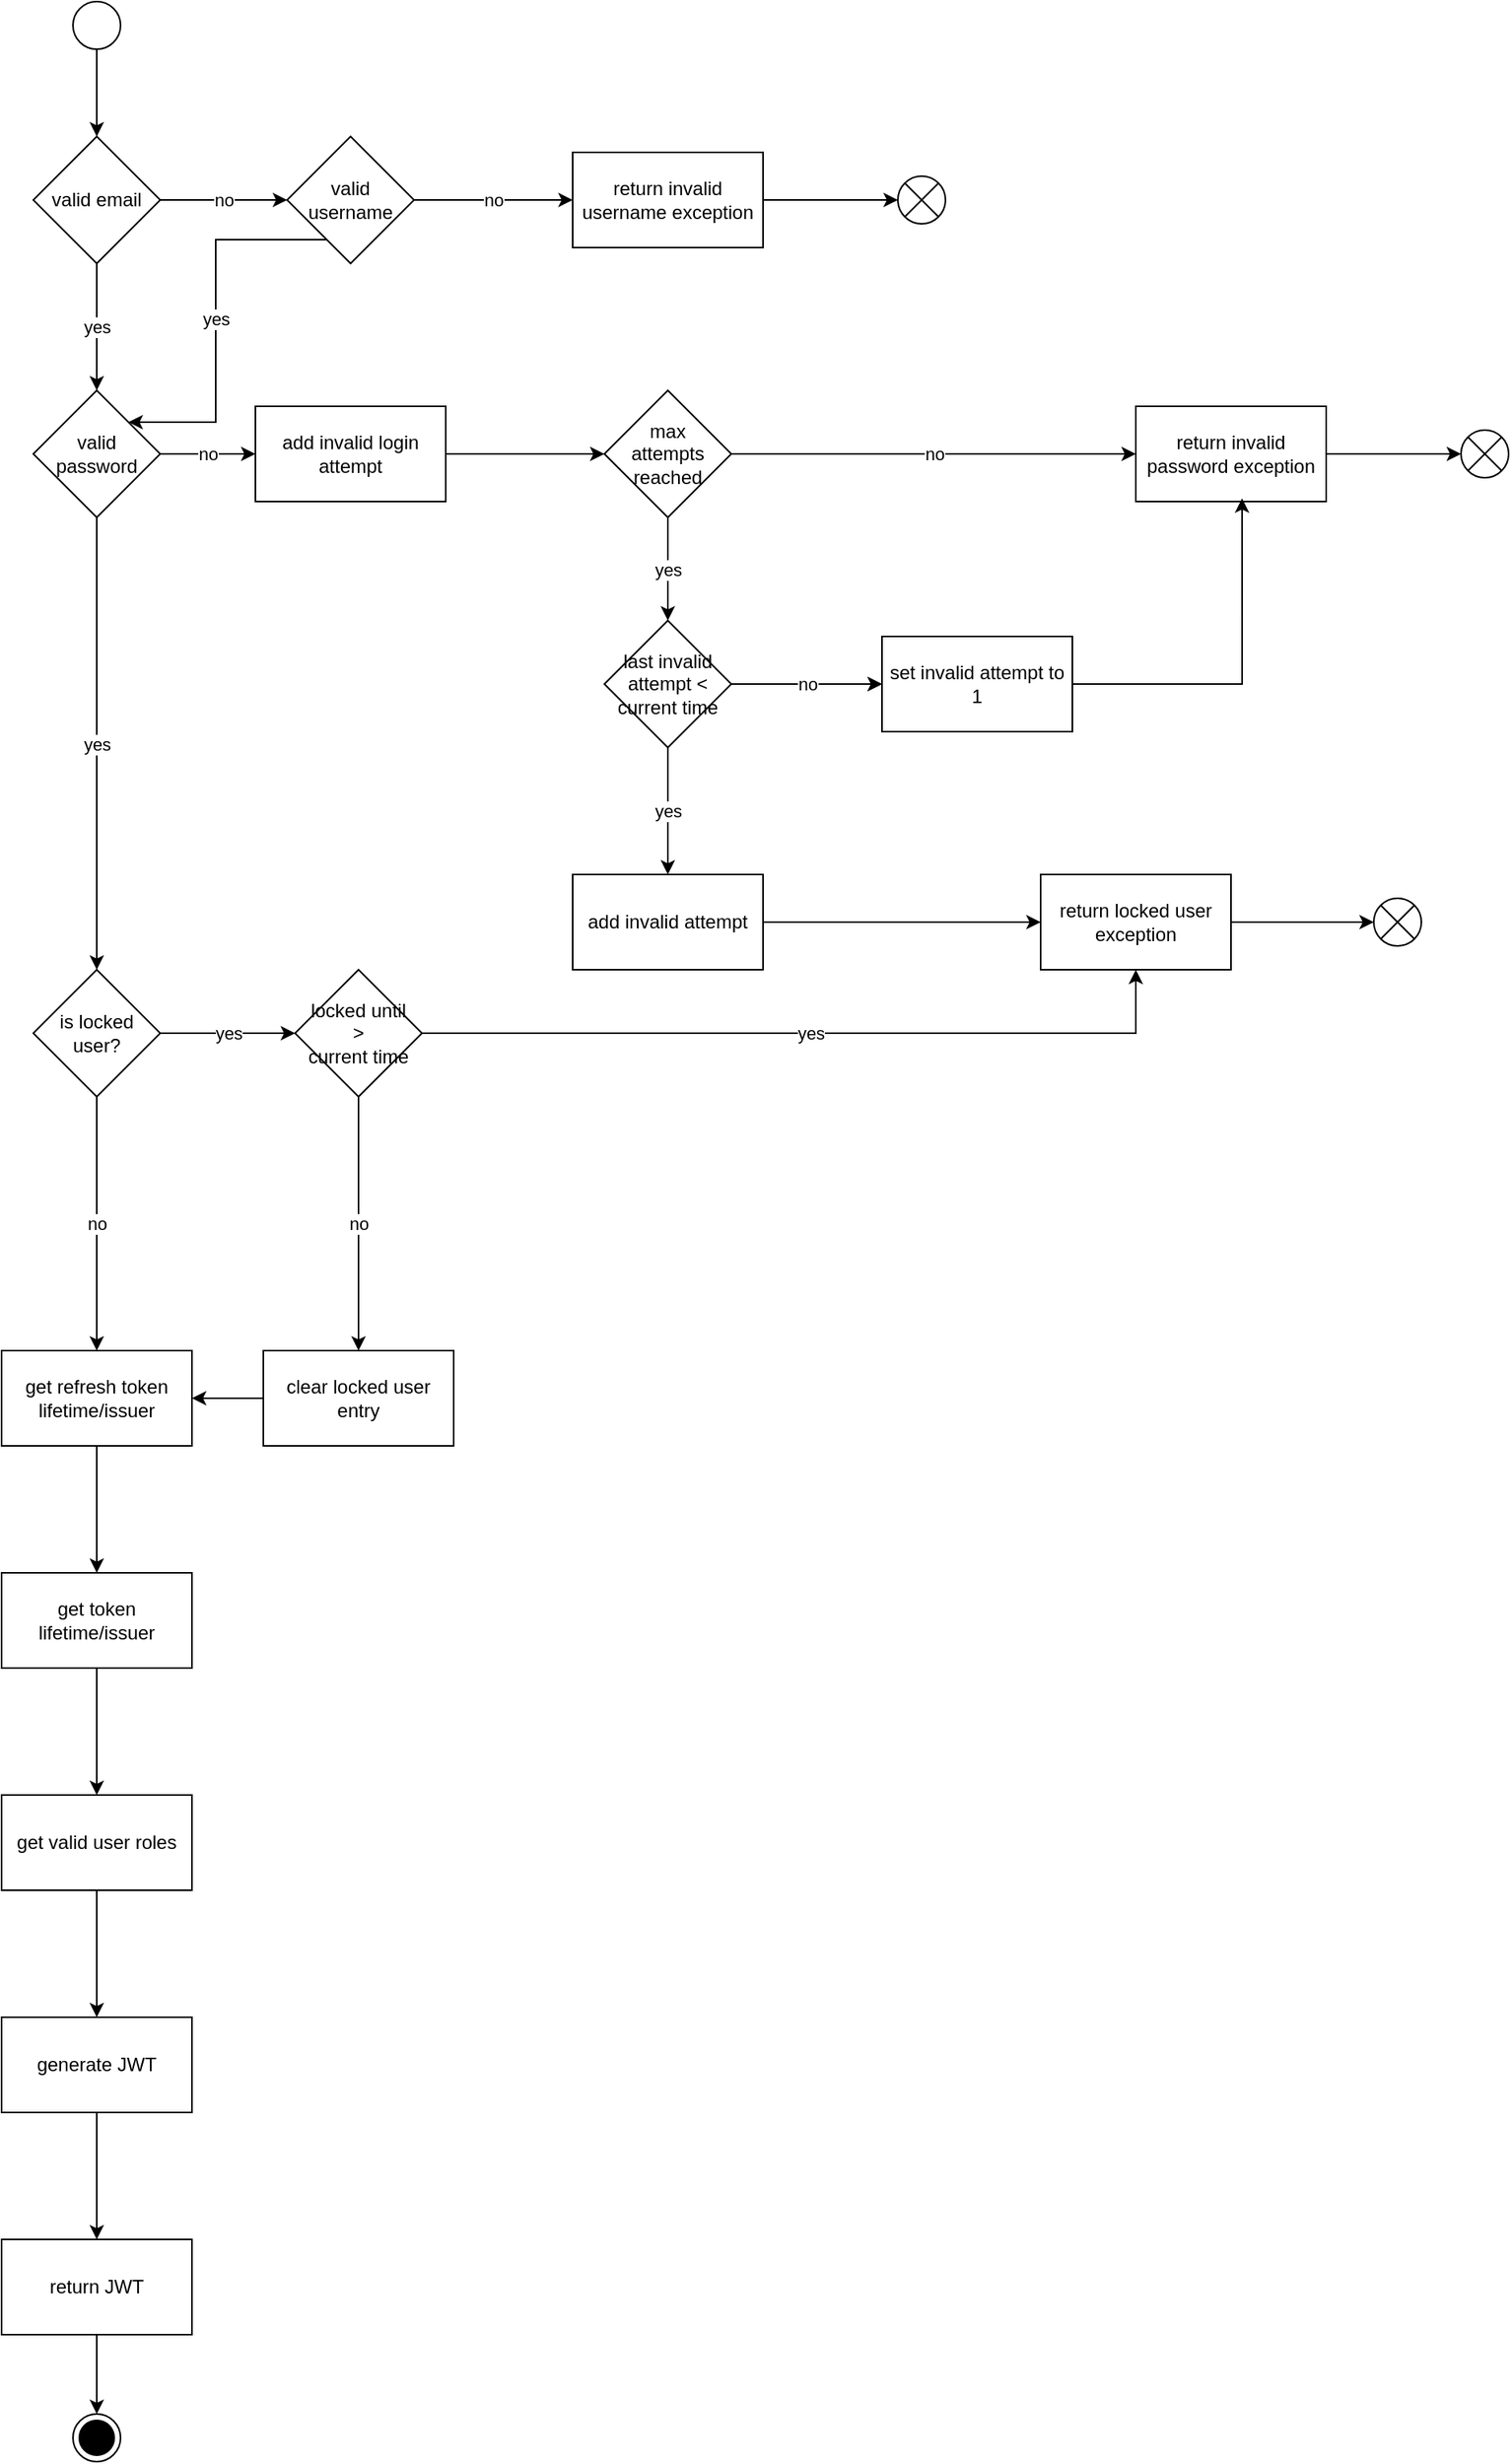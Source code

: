 <mxfile version="24.6.4" type="device">
  <diagram name="Strona-1" id="J1ISZEviyZz4iOXIpo2D">
    <mxGraphModel dx="1026" dy="1187" grid="1" gridSize="10" guides="1" tooltips="1" connect="1" arrows="1" fold="1" page="1" pageScale="1" pageWidth="827" pageHeight="1169" math="0" shadow="0">
      <root>
        <mxCell id="0" />
        <mxCell id="1" parent="0" />
        <mxCell id="pLa6Y8mXVvxl-ZxEXXsU-120" value="" style="edgeStyle=orthogonalEdgeStyle;rounded=0;orthogonalLoop=1;jettySize=auto;html=1;" parent="1" source="pLa6Y8mXVvxl-ZxEXXsU-91" target="pLa6Y8mXVvxl-ZxEXXsU-119" edge="1">
          <mxGeometry relative="1" as="geometry" />
        </mxCell>
        <mxCell id="pLa6Y8mXVvxl-ZxEXXsU-91" value="" style="ellipse;" parent="1" vertex="1">
          <mxGeometry x="1280" width="30" height="30" as="geometry" />
        </mxCell>
        <mxCell id="pLa6Y8mXVvxl-ZxEXXsU-122" value="yes" style="edgeStyle=orthogonalEdgeStyle;rounded=0;orthogonalLoop=1;jettySize=auto;html=1;" parent="1" source="pLa6Y8mXVvxl-ZxEXXsU-119" target="pLa6Y8mXVvxl-ZxEXXsU-121" edge="1">
          <mxGeometry relative="1" as="geometry" />
        </mxCell>
        <mxCell id="FIbqX_mPlSkz2lJm3bS1-3" value="no" style="edgeStyle=orthogonalEdgeStyle;rounded=0;orthogonalLoop=1;jettySize=auto;html=1;" edge="1" parent="1" source="pLa6Y8mXVvxl-ZxEXXsU-119" target="FIbqX_mPlSkz2lJm3bS1-2">
          <mxGeometry relative="1" as="geometry" />
        </mxCell>
        <mxCell id="pLa6Y8mXVvxl-ZxEXXsU-119" value="valid email" style="rhombus;whiteSpace=wrap;html=1;" parent="1" vertex="1">
          <mxGeometry x="1255" y="85" width="80" height="80" as="geometry" />
        </mxCell>
        <mxCell id="pLa6Y8mXVvxl-ZxEXXsU-126" value="no" style="edgeStyle=orthogonalEdgeStyle;rounded=0;orthogonalLoop=1;jettySize=auto;html=1;" parent="1" source="pLa6Y8mXVvxl-ZxEXXsU-121" target="pLa6Y8mXVvxl-ZxEXXsU-125" edge="1">
          <mxGeometry relative="1" as="geometry" />
        </mxCell>
        <mxCell id="pLa6Y8mXVvxl-ZxEXXsU-145" value="yes" style="edgeStyle=orthogonalEdgeStyle;rounded=0;orthogonalLoop=1;jettySize=auto;html=1;" parent="1" source="pLa6Y8mXVvxl-ZxEXXsU-121" target="pLa6Y8mXVvxl-ZxEXXsU-144" edge="1">
          <mxGeometry relative="1" as="geometry" />
        </mxCell>
        <mxCell id="pLa6Y8mXVvxl-ZxEXXsU-121" value="valid password" style="rhombus;whiteSpace=wrap;html=1;" parent="1" vertex="1">
          <mxGeometry x="1255" y="245" width="80" height="80" as="geometry" />
        </mxCell>
        <mxCell id="pLa6Y8mXVvxl-ZxEXXsU-134" value="" style="edgeStyle=orthogonalEdgeStyle;rounded=0;orthogonalLoop=1;jettySize=auto;html=1;" parent="1" source="pLa6Y8mXVvxl-ZxEXXsU-125" target="pLa6Y8mXVvxl-ZxEXXsU-133" edge="1">
          <mxGeometry relative="1" as="geometry" />
        </mxCell>
        <mxCell id="pLa6Y8mXVvxl-ZxEXXsU-125" value="add invalid login attempt" style="whiteSpace=wrap;html=1;" parent="1" vertex="1">
          <mxGeometry x="1395" y="255" width="120" height="60" as="geometry" />
        </mxCell>
        <mxCell id="pLa6Y8mXVvxl-ZxEXXsU-132" style="edgeStyle=orthogonalEdgeStyle;rounded=0;orthogonalLoop=1;jettySize=auto;html=1;entryX=0;entryY=0.5;entryDx=0;entryDy=0;" parent="1" source="pLa6Y8mXVvxl-ZxEXXsU-129" target="pLa6Y8mXVvxl-ZxEXXsU-131" edge="1">
          <mxGeometry relative="1" as="geometry" />
        </mxCell>
        <mxCell id="pLa6Y8mXVvxl-ZxEXXsU-129" value="return invalid username exception" style="whiteSpace=wrap;html=1;" parent="1" vertex="1">
          <mxGeometry x="1595" y="95" width="120" height="60" as="geometry" />
        </mxCell>
        <mxCell id="pLa6Y8mXVvxl-ZxEXXsU-131" value="" style="shape=sumEllipse;perimeter=ellipsePerimeter;html=1;backgroundOutline=1;" parent="1" vertex="1">
          <mxGeometry x="1800" y="110" width="30" height="30" as="geometry" />
        </mxCell>
        <mxCell id="pLa6Y8mXVvxl-ZxEXXsU-140" value="no" style="edgeStyle=orthogonalEdgeStyle;rounded=0;orthogonalLoop=1;jettySize=auto;html=1;" parent="1" source="pLa6Y8mXVvxl-ZxEXXsU-133" target="pLa6Y8mXVvxl-ZxEXXsU-139" edge="1">
          <mxGeometry relative="1" as="geometry" />
        </mxCell>
        <mxCell id="pLa6Y8mXVvxl-ZxEXXsU-196" value="yes" style="edgeStyle=orthogonalEdgeStyle;rounded=0;orthogonalLoop=1;jettySize=auto;html=1;" parent="1" source="pLa6Y8mXVvxl-ZxEXXsU-133" target="pLa6Y8mXVvxl-ZxEXXsU-195" edge="1">
          <mxGeometry relative="1" as="geometry" />
        </mxCell>
        <mxCell id="pLa6Y8mXVvxl-ZxEXXsU-133" value="max &lt;br&gt;attempts reached" style="rhombus;whiteSpace=wrap;html=1;" parent="1" vertex="1">
          <mxGeometry x="1615" y="245" width="80" height="80" as="geometry" />
        </mxCell>
        <mxCell id="pLa6Y8mXVvxl-ZxEXXsU-142" style="edgeStyle=orthogonalEdgeStyle;rounded=0;orthogonalLoop=1;jettySize=auto;html=1;entryX=0;entryY=0.5;entryDx=0;entryDy=0;" parent="1" source="pLa6Y8mXVvxl-ZxEXXsU-139" target="pLa6Y8mXVvxl-ZxEXXsU-141" edge="1">
          <mxGeometry relative="1" as="geometry" />
        </mxCell>
        <mxCell id="pLa6Y8mXVvxl-ZxEXXsU-139" value="return invalid password exception" style="whiteSpace=wrap;html=1;" parent="1" vertex="1">
          <mxGeometry x="1950" y="255" width="120" height="60" as="geometry" />
        </mxCell>
        <mxCell id="pLa6Y8mXVvxl-ZxEXXsU-141" value="" style="shape=sumEllipse;perimeter=ellipsePerimeter;html=1;backgroundOutline=1;" parent="1" vertex="1">
          <mxGeometry x="2155" y="270" width="30" height="30" as="geometry" />
        </mxCell>
        <mxCell id="pLa6Y8mXVvxl-ZxEXXsU-210" value="yes" style="edgeStyle=orthogonalEdgeStyle;rounded=0;orthogonalLoop=1;jettySize=auto;html=1;" parent="1" source="pLa6Y8mXVvxl-ZxEXXsU-144" target="pLa6Y8mXVvxl-ZxEXXsU-209" edge="1">
          <mxGeometry relative="1" as="geometry" />
        </mxCell>
        <mxCell id="pLa6Y8mXVvxl-ZxEXXsU-218" value="no" style="edgeStyle=orthogonalEdgeStyle;rounded=0;orthogonalLoop=1;jettySize=auto;html=1;entryX=0.5;entryY=0;entryDx=0;entryDy=0;" parent="1" source="pLa6Y8mXVvxl-ZxEXXsU-144" target="pLa6Y8mXVvxl-ZxEXXsU-180" edge="1">
          <mxGeometry relative="1" as="geometry" />
        </mxCell>
        <mxCell id="pLa6Y8mXVvxl-ZxEXXsU-144" value="is locked user?" style="rhombus;whiteSpace=wrap;html=1;" parent="1" vertex="1">
          <mxGeometry x="1255" y="610" width="80" height="80" as="geometry" />
        </mxCell>
        <mxCell id="pLa6Y8mXVvxl-ZxEXXsU-150" style="edgeStyle=orthogonalEdgeStyle;rounded=0;orthogonalLoop=1;jettySize=auto;html=1;entryX=0;entryY=0.5;entryDx=0;entryDy=0;" parent="1" source="pLa6Y8mXVvxl-ZxEXXsU-147" target="pLa6Y8mXVvxl-ZxEXXsU-149" edge="1">
          <mxGeometry relative="1" as="geometry" />
        </mxCell>
        <mxCell id="pLa6Y8mXVvxl-ZxEXXsU-147" value="return locked user exception" style="whiteSpace=wrap;html=1;" parent="1" vertex="1">
          <mxGeometry x="1890" y="550" width="120" height="60" as="geometry" />
        </mxCell>
        <mxCell id="pLa6Y8mXVvxl-ZxEXXsU-149" value="" style="shape=sumEllipse;perimeter=ellipsePerimeter;html=1;backgroundOutline=1;" parent="1" vertex="1">
          <mxGeometry x="2100" y="565" width="30" height="30" as="geometry" />
        </mxCell>
        <mxCell id="pLa6Y8mXVvxl-ZxEXXsU-175" style="edgeStyle=orthogonalEdgeStyle;rounded=0;orthogonalLoop=1;jettySize=auto;html=1;exitX=0.5;exitY=1;exitDx=0;exitDy=0;" parent="1" source="pLa6Y8mXVvxl-ZxEXXsU-144" target="pLa6Y8mXVvxl-ZxEXXsU-144" edge="1">
          <mxGeometry relative="1" as="geometry" />
        </mxCell>
        <mxCell id="pLa6Y8mXVvxl-ZxEXXsU-184" value="" style="edgeStyle=orthogonalEdgeStyle;rounded=0;orthogonalLoop=1;jettySize=auto;html=1;" parent="1" source="pLa6Y8mXVvxl-ZxEXXsU-180" target="pLa6Y8mXVvxl-ZxEXXsU-183" edge="1">
          <mxGeometry relative="1" as="geometry" />
        </mxCell>
        <mxCell id="pLa6Y8mXVvxl-ZxEXXsU-180" value="get refresh token lifetime/issuer" style="whiteSpace=wrap;html=1;" parent="1" vertex="1">
          <mxGeometry x="1235" y="850" width="120" height="60" as="geometry" />
        </mxCell>
        <mxCell id="pLa6Y8mXVvxl-ZxEXXsU-186" value="" style="edgeStyle=orthogonalEdgeStyle;rounded=0;orthogonalLoop=1;jettySize=auto;html=1;" parent="1" source="pLa6Y8mXVvxl-ZxEXXsU-183" target="pLa6Y8mXVvxl-ZxEXXsU-185" edge="1">
          <mxGeometry relative="1" as="geometry" />
        </mxCell>
        <mxCell id="pLa6Y8mXVvxl-ZxEXXsU-183" value="get token lifetime/issuer" style="whiteSpace=wrap;html=1;" parent="1" vertex="1">
          <mxGeometry x="1235" y="990" width="120" height="60" as="geometry" />
        </mxCell>
        <mxCell id="pLa6Y8mXVvxl-ZxEXXsU-188" value="" style="edgeStyle=orthogonalEdgeStyle;rounded=0;orthogonalLoop=1;jettySize=auto;html=1;" parent="1" source="pLa6Y8mXVvxl-ZxEXXsU-185" target="pLa6Y8mXVvxl-ZxEXXsU-187" edge="1">
          <mxGeometry relative="1" as="geometry" />
        </mxCell>
        <mxCell id="pLa6Y8mXVvxl-ZxEXXsU-185" value="get valid user roles" style="whiteSpace=wrap;html=1;" parent="1" vertex="1">
          <mxGeometry x="1235" y="1130" width="120" height="60" as="geometry" />
        </mxCell>
        <mxCell id="pLa6Y8mXVvxl-ZxEXXsU-190" value="" style="edgeStyle=orthogonalEdgeStyle;rounded=0;orthogonalLoop=1;jettySize=auto;html=1;" parent="1" source="pLa6Y8mXVvxl-ZxEXXsU-187" target="pLa6Y8mXVvxl-ZxEXXsU-189" edge="1">
          <mxGeometry relative="1" as="geometry" />
        </mxCell>
        <mxCell id="pLa6Y8mXVvxl-ZxEXXsU-187" value="generate JWT" style="whiteSpace=wrap;html=1;" parent="1" vertex="1">
          <mxGeometry x="1235" y="1270" width="120" height="60" as="geometry" />
        </mxCell>
        <mxCell id="pLa6Y8mXVvxl-ZxEXXsU-192" style="edgeStyle=orthogonalEdgeStyle;rounded=0;orthogonalLoop=1;jettySize=auto;html=1;entryX=0.5;entryY=0;entryDx=0;entryDy=0;" parent="1" source="pLa6Y8mXVvxl-ZxEXXsU-189" target="pLa6Y8mXVvxl-ZxEXXsU-191" edge="1">
          <mxGeometry relative="1" as="geometry" />
        </mxCell>
        <mxCell id="pLa6Y8mXVvxl-ZxEXXsU-189" value="return JWT" style="whiteSpace=wrap;html=1;" parent="1" vertex="1">
          <mxGeometry x="1235" y="1410" width="120" height="60" as="geometry" />
        </mxCell>
        <mxCell id="pLa6Y8mXVvxl-ZxEXXsU-191" value="" style="ellipse;html=1;shape=endState;fillColor=strokeColor;" parent="1" vertex="1">
          <mxGeometry x="1280" y="1520" width="30" height="30" as="geometry" />
        </mxCell>
        <mxCell id="pLa6Y8mXVvxl-ZxEXXsU-201" value="" style="edgeStyle=orthogonalEdgeStyle;rounded=0;orthogonalLoop=1;jettySize=auto;html=1;" parent="1" source="pLa6Y8mXVvxl-ZxEXXsU-195" target="pLa6Y8mXVvxl-ZxEXXsU-200" edge="1">
          <mxGeometry relative="1" as="geometry" />
        </mxCell>
        <mxCell id="pLa6Y8mXVvxl-ZxEXXsU-203" value="no" style="edgeStyle=orthogonalEdgeStyle;rounded=0;orthogonalLoop=1;jettySize=auto;html=1;" parent="1" source="pLa6Y8mXVvxl-ZxEXXsU-195" target="pLa6Y8mXVvxl-ZxEXXsU-200" edge="1">
          <mxGeometry relative="1" as="geometry" />
        </mxCell>
        <mxCell id="pLa6Y8mXVvxl-ZxEXXsU-205" value="yes" style="edgeStyle=orthogonalEdgeStyle;rounded=0;orthogonalLoop=1;jettySize=auto;html=1;" parent="1" source="pLa6Y8mXVvxl-ZxEXXsU-195" target="pLa6Y8mXVvxl-ZxEXXsU-204" edge="1">
          <mxGeometry relative="1" as="geometry" />
        </mxCell>
        <mxCell id="pLa6Y8mXVvxl-ZxEXXsU-195" value="last invalid attempt &amp;lt; current time" style="rhombus;whiteSpace=wrap;html=1;" parent="1" vertex="1">
          <mxGeometry x="1615" y="390" width="80" height="80" as="geometry" />
        </mxCell>
        <mxCell id="pLa6Y8mXVvxl-ZxEXXsU-200" value="set invalid attempt to 1" style="whiteSpace=wrap;html=1;" parent="1" vertex="1">
          <mxGeometry x="1790" y="400" width="120" height="60" as="geometry" />
        </mxCell>
        <mxCell id="pLa6Y8mXVvxl-ZxEXXsU-202" style="edgeStyle=orthogonalEdgeStyle;rounded=0;orthogonalLoop=1;jettySize=auto;html=1;entryX=0.558;entryY=0.967;entryDx=0;entryDy=0;entryPerimeter=0;" parent="1" source="pLa6Y8mXVvxl-ZxEXXsU-200" target="pLa6Y8mXVvxl-ZxEXXsU-139" edge="1">
          <mxGeometry relative="1" as="geometry" />
        </mxCell>
        <mxCell id="pLa6Y8mXVvxl-ZxEXXsU-206" style="edgeStyle=orthogonalEdgeStyle;rounded=0;orthogonalLoop=1;jettySize=auto;html=1;" parent="1" source="pLa6Y8mXVvxl-ZxEXXsU-204" target="pLa6Y8mXVvxl-ZxEXXsU-147" edge="1">
          <mxGeometry relative="1" as="geometry" />
        </mxCell>
        <mxCell id="pLa6Y8mXVvxl-ZxEXXsU-204" value="add invalid attempt" style="whiteSpace=wrap;html=1;" parent="1" vertex="1">
          <mxGeometry x="1595" y="550" width="120" height="60" as="geometry" />
        </mxCell>
        <mxCell id="pLa6Y8mXVvxl-ZxEXXsU-212" value="yes" style="edgeStyle=orthogonalEdgeStyle;rounded=0;orthogonalLoop=1;jettySize=auto;html=1;entryX=0.5;entryY=1;entryDx=0;entryDy=0;" parent="1" source="pLa6Y8mXVvxl-ZxEXXsU-209" target="pLa6Y8mXVvxl-ZxEXXsU-147" edge="1">
          <mxGeometry relative="1" as="geometry">
            <Array as="points">
              <mxPoint x="1950" y="650" />
            </Array>
          </mxGeometry>
        </mxCell>
        <mxCell id="pLa6Y8mXVvxl-ZxEXXsU-215" value="no" style="edgeStyle=orthogonalEdgeStyle;rounded=0;orthogonalLoop=1;jettySize=auto;html=1;" parent="1" source="pLa6Y8mXVvxl-ZxEXXsU-209" target="pLa6Y8mXVvxl-ZxEXXsU-216" edge="1">
          <mxGeometry relative="1" as="geometry">
            <mxPoint x="1460" y="760" as="targetPoint" />
          </mxGeometry>
        </mxCell>
        <mxCell id="pLa6Y8mXVvxl-ZxEXXsU-209" value="locked until &lt;br&gt;&amp;gt; &lt;br&gt;current time" style="rhombus;whiteSpace=wrap;html=1;" parent="1" vertex="1">
          <mxGeometry x="1420" y="610" width="80" height="80" as="geometry" />
        </mxCell>
        <mxCell id="pLa6Y8mXVvxl-ZxEXXsU-219" style="edgeStyle=orthogonalEdgeStyle;rounded=0;orthogonalLoop=1;jettySize=auto;html=1;entryX=1;entryY=0.5;entryDx=0;entryDy=0;" parent="1" source="pLa6Y8mXVvxl-ZxEXXsU-216" target="pLa6Y8mXVvxl-ZxEXXsU-180" edge="1">
          <mxGeometry relative="1" as="geometry" />
        </mxCell>
        <mxCell id="pLa6Y8mXVvxl-ZxEXXsU-216" value="clear locked user entry" style="rounded=0;whiteSpace=wrap;html=1;" parent="1" vertex="1">
          <mxGeometry x="1400" y="850" width="120" height="60" as="geometry" />
        </mxCell>
        <mxCell id="FIbqX_mPlSkz2lJm3bS1-4" value="no" style="edgeStyle=orthogonalEdgeStyle;rounded=0;orthogonalLoop=1;jettySize=auto;html=1;entryX=0;entryY=0.5;entryDx=0;entryDy=0;" edge="1" parent="1" source="FIbqX_mPlSkz2lJm3bS1-2" target="pLa6Y8mXVvxl-ZxEXXsU-129">
          <mxGeometry relative="1" as="geometry" />
        </mxCell>
        <mxCell id="FIbqX_mPlSkz2lJm3bS1-5" value="yes" style="edgeStyle=orthogonalEdgeStyle;rounded=0;orthogonalLoop=1;jettySize=auto;html=1;entryX=1;entryY=0;entryDx=0;entryDy=0;" edge="1" parent="1" source="FIbqX_mPlSkz2lJm3bS1-2" target="pLa6Y8mXVvxl-ZxEXXsU-121">
          <mxGeometry relative="1" as="geometry">
            <Array as="points">
              <mxPoint x="1370" y="150" />
              <mxPoint x="1370" y="265" />
            </Array>
          </mxGeometry>
        </mxCell>
        <mxCell id="FIbqX_mPlSkz2lJm3bS1-2" value="valid username" style="rhombus;whiteSpace=wrap;html=1;" vertex="1" parent="1">
          <mxGeometry x="1415" y="85" width="80" height="80" as="geometry" />
        </mxCell>
      </root>
    </mxGraphModel>
  </diagram>
</mxfile>
